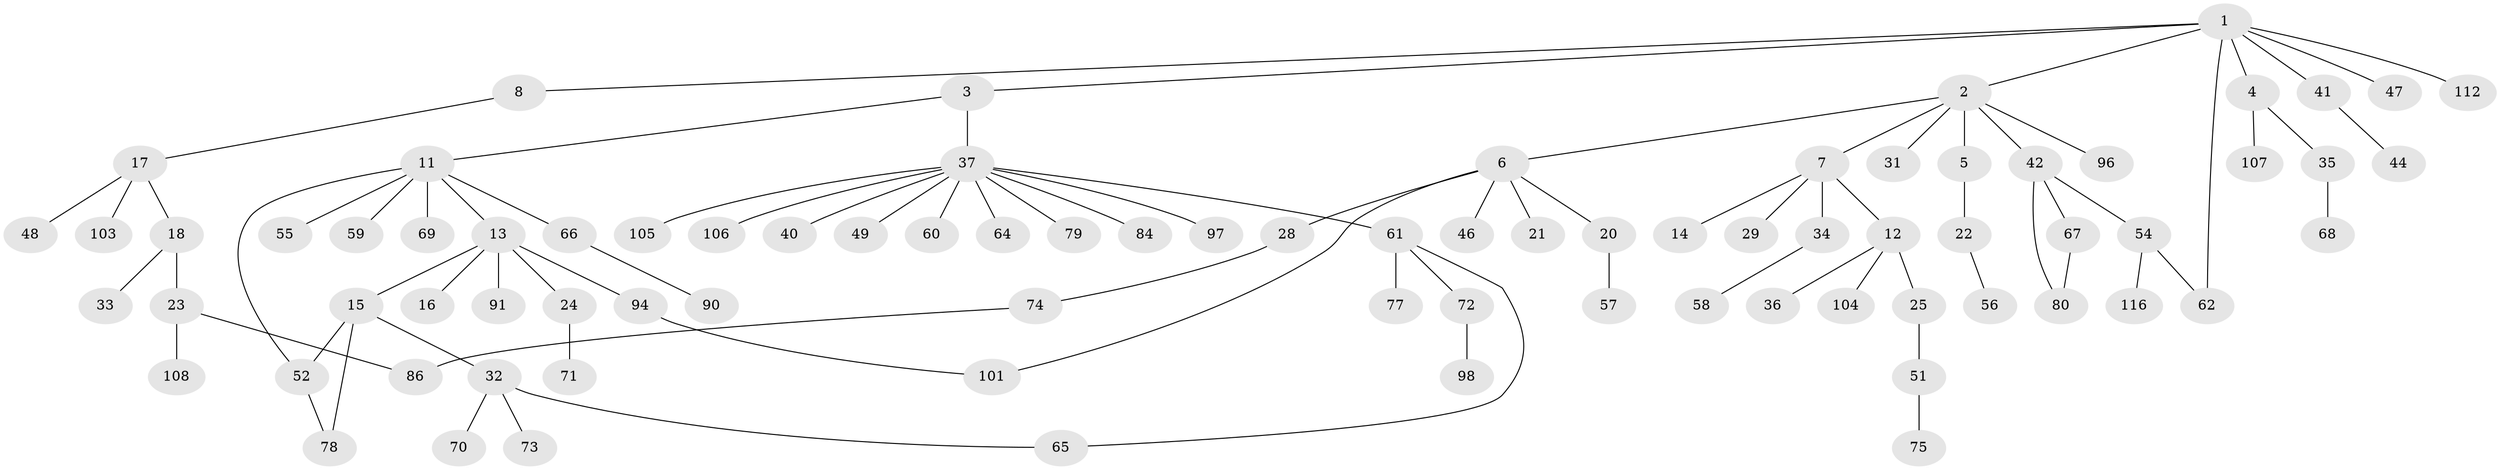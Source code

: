 // original degree distribution, {7: 0.017241379310344827, 6: 0.02586206896551724, 3: 0.15517241379310345, 2: 0.28448275862068967, 5: 0.02586206896551724, 1: 0.4482758620689655, 4: 0.034482758620689655, 9: 0.008620689655172414}
// Generated by graph-tools (version 1.1) at 2025/41/03/06/25 10:41:28]
// undirected, 83 vertices, 89 edges
graph export_dot {
graph [start="1"]
  node [color=gray90,style=filled];
  1 [super="+9"];
  2 [super="+27"];
  3;
  4;
  5;
  6 [super="+10"];
  7;
  8;
  11 [super="+53"];
  12 [super="+43"];
  13 [super="+113"];
  14;
  15 [super="+30"];
  16;
  17 [super="+19"];
  18;
  20 [super="+81"];
  21 [super="+115"];
  22 [super="+38"];
  23 [super="+99"];
  24;
  25 [super="+26"];
  28;
  29;
  31 [super="+50"];
  32 [super="+87"];
  33;
  34;
  35 [super="+93"];
  36;
  37 [super="+39"];
  40;
  41;
  42 [super="+45"];
  44;
  46;
  47;
  48 [super="+76"];
  49;
  51 [super="+83"];
  52 [super="+88"];
  54;
  55;
  56 [super="+63"];
  57;
  58;
  59;
  60;
  61 [super="+114"];
  62 [super="+89"];
  64;
  65;
  66 [super="+92"];
  67;
  68 [super="+82"];
  69;
  70 [super="+110"];
  71;
  72 [super="+85"];
  73;
  74 [super="+95"];
  75;
  77 [super="+100"];
  78;
  79;
  80 [super="+109"];
  84;
  86;
  90;
  91;
  94 [super="+102"];
  96;
  97;
  98;
  101;
  103;
  104;
  105;
  106;
  107;
  108 [super="+111"];
  112;
  116;
  1 -- 2;
  1 -- 3;
  1 -- 4;
  1 -- 8;
  1 -- 47;
  1 -- 112;
  1 -- 62;
  1 -- 41;
  2 -- 5;
  2 -- 6;
  2 -- 7;
  2 -- 42;
  2 -- 96;
  2 -- 31;
  3 -- 11;
  3 -- 37;
  4 -- 35;
  4 -- 107;
  5 -- 22;
  6 -- 20;
  6 -- 101;
  6 -- 21;
  6 -- 28;
  6 -- 46;
  7 -- 12;
  7 -- 14;
  7 -- 29;
  7 -- 34;
  8 -- 17;
  11 -- 13;
  11 -- 59;
  11 -- 66;
  11 -- 69;
  11 -- 52;
  11 -- 55;
  12 -- 25;
  12 -- 36;
  12 -- 104;
  13 -- 15;
  13 -- 16;
  13 -- 24;
  13 -- 91;
  13 -- 94;
  15 -- 78;
  15 -- 32;
  15 -- 52;
  17 -- 18;
  17 -- 103;
  17 -- 48;
  18 -- 23;
  18 -- 33;
  20 -- 57;
  22 -- 56;
  23 -- 108;
  23 -- 86;
  24 -- 71;
  25 -- 51;
  28 -- 74;
  32 -- 65;
  32 -- 70;
  32 -- 73;
  34 -- 58;
  35 -- 68;
  37 -- 49;
  37 -- 60;
  37 -- 61;
  37 -- 64;
  37 -- 79;
  37 -- 97;
  37 -- 106;
  37 -- 40;
  37 -- 105;
  37 -- 84;
  41 -- 44;
  42 -- 80;
  42 -- 67;
  42 -- 54;
  51 -- 75;
  52 -- 78;
  54 -- 116;
  54 -- 62;
  61 -- 72;
  61 -- 77;
  61 -- 65;
  66 -- 90;
  67 -- 80;
  72 -- 98;
  74 -- 86;
  94 -- 101;
}
